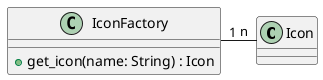 @startuml
                           class Icon { }
                           class IconFactory {
                             +get_icon(name: String) : Icon
                           }
                           IconFactory "1" -right- "n" Icon
                           @enduml